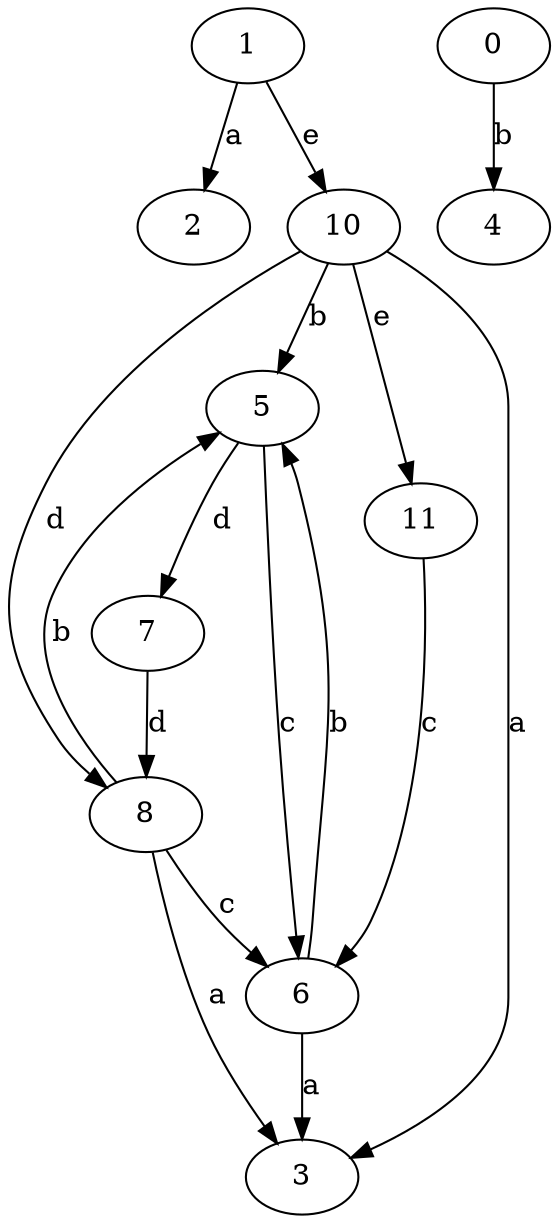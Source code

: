 strict digraph  {
2;
3;
4;
5;
6;
0;
7;
8;
1;
10;
11;
5 -> 6  [label=c];
5 -> 7  [label=d];
6 -> 3  [label=a];
6 -> 5  [label=b];
0 -> 4  [label=b];
7 -> 8  [label=d];
8 -> 3  [label=a];
8 -> 5  [label=b];
8 -> 6  [label=c];
1 -> 2  [label=a];
1 -> 10  [label=e];
10 -> 3  [label=a];
10 -> 5  [label=b];
10 -> 8  [label=d];
10 -> 11  [label=e];
11 -> 6  [label=c];
}
